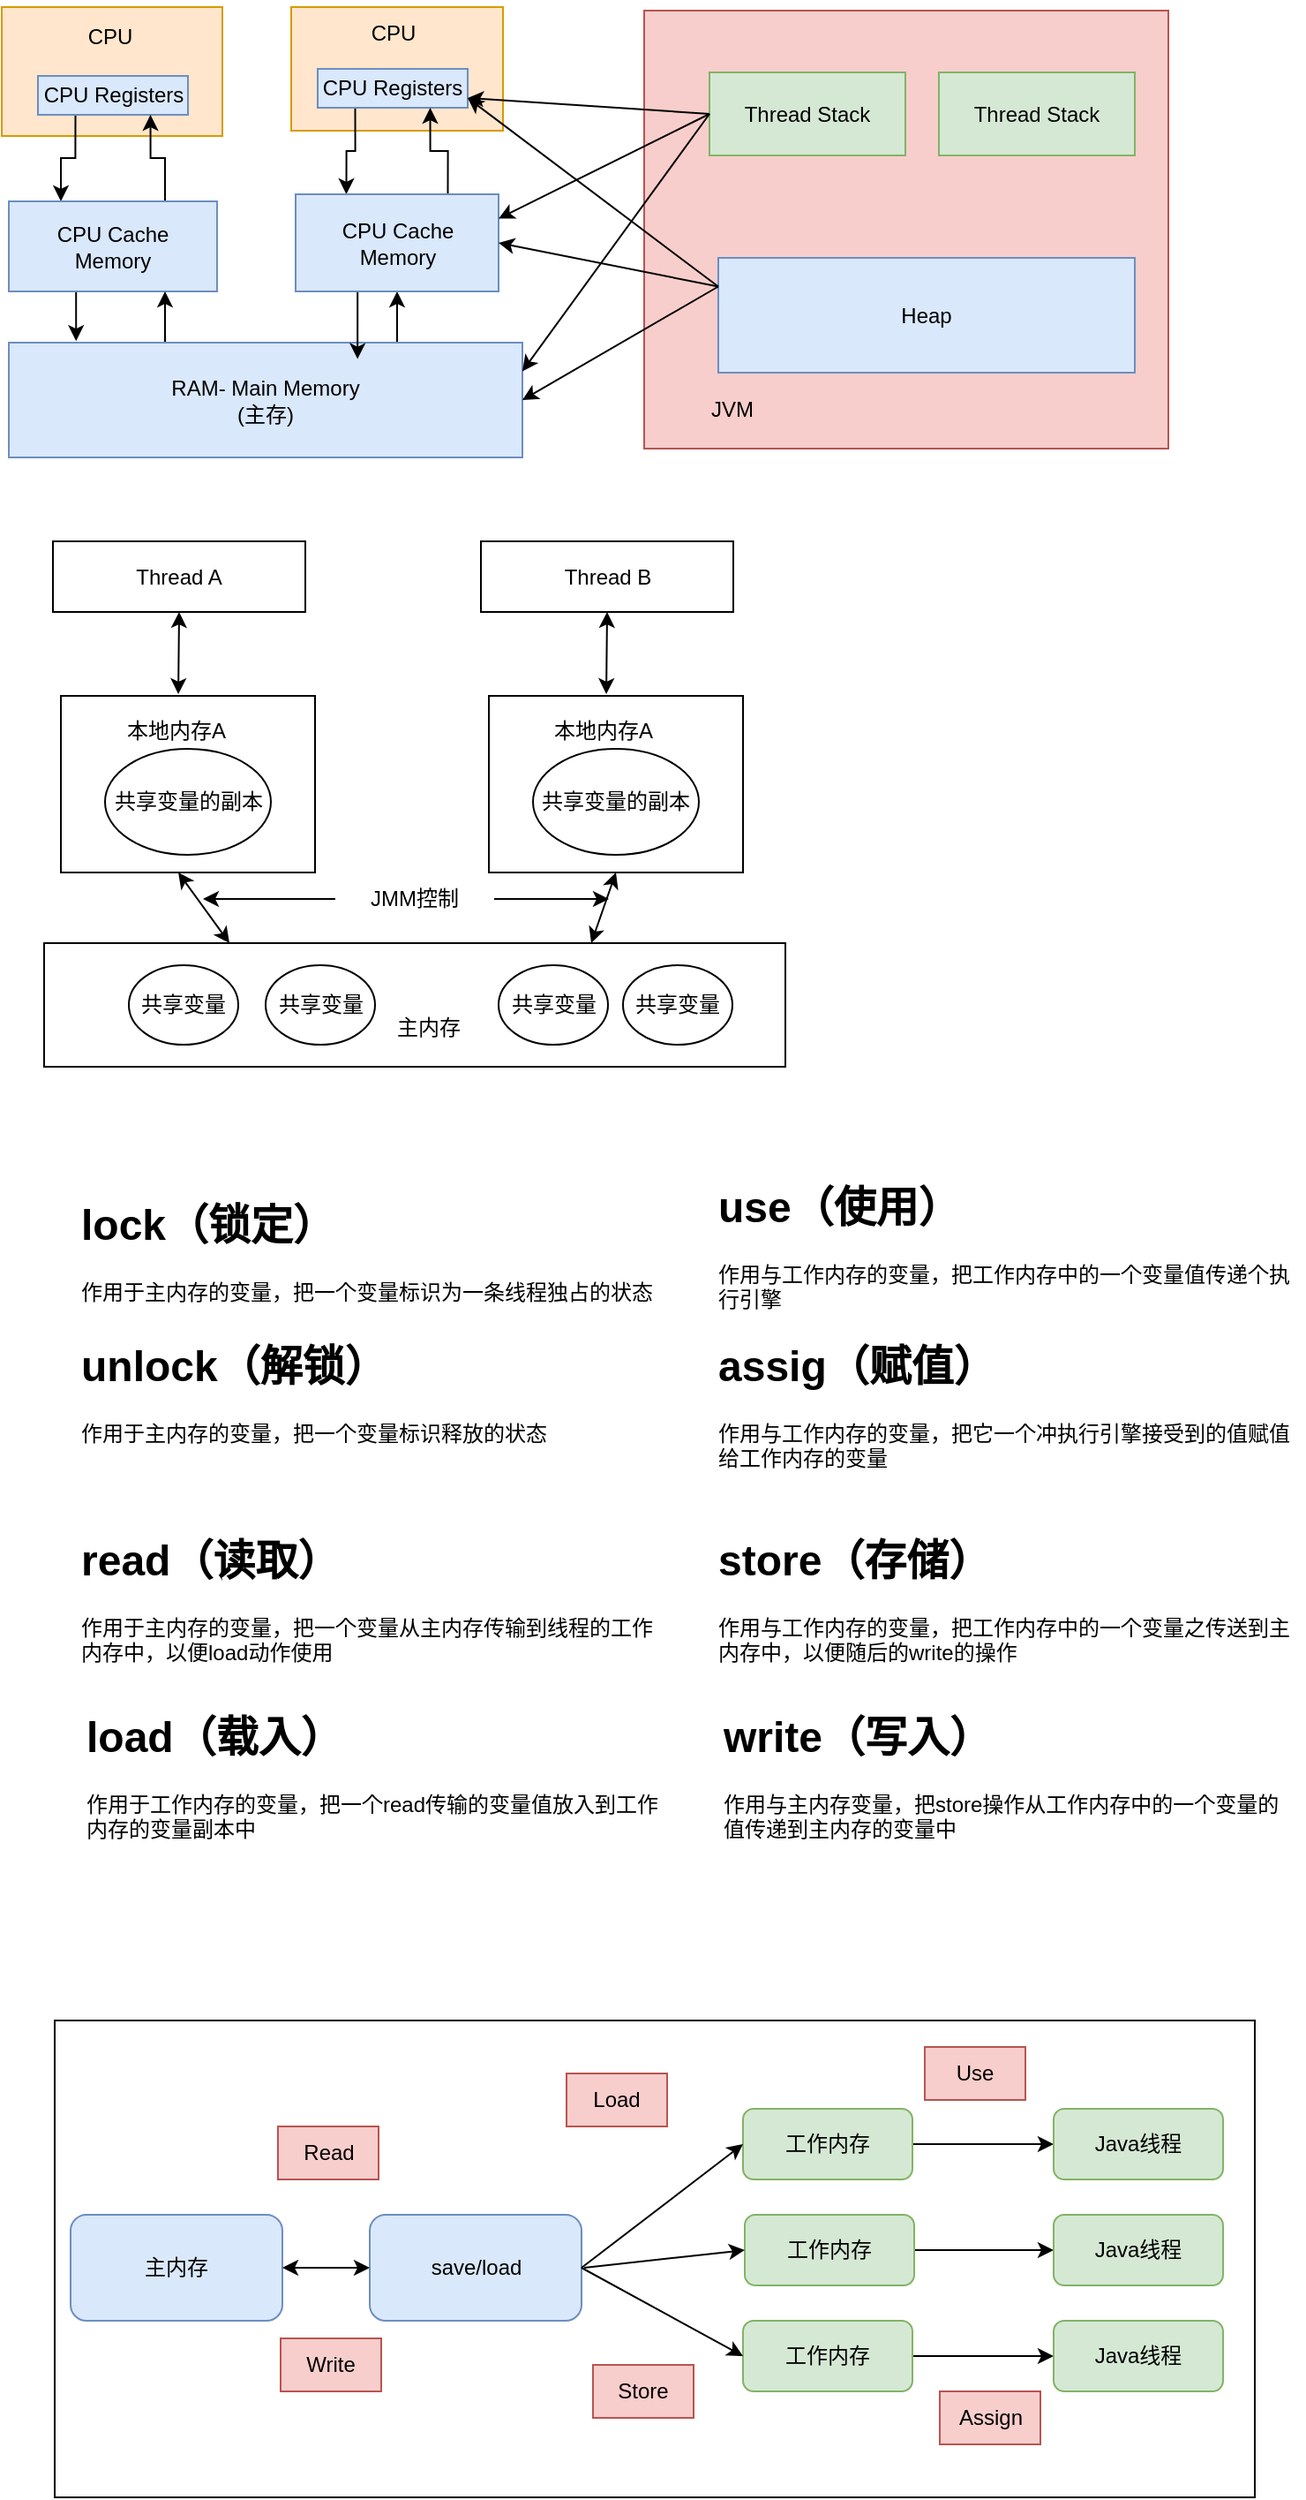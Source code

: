<mxfile version="12.1.7" type="github" pages="1">
  <diagram id="ILxC6_wEYAGkN3Qzh64Z" name="Page-1">
    <mxGraphModel dx="942" dy="582" grid="1" gridSize="10" guides="1" tooltips="1" connect="1" arrows="1" fold="1" page="1" pageScale="1" pageWidth="827" pageHeight="1169" math="0" shadow="0">
      <root>
        <mxCell id="0"/>
        <mxCell id="1" parent="0"/>
        <mxCell id="YYaNBqdhBjBN7z7zkRMa-1" value="" style="rounded=0;whiteSpace=wrap;html=1;" vertex="1" parent="1">
          <mxGeometry x="116" y="2180" width="680" height="270" as="geometry"/>
        </mxCell>
        <mxCell id="YYaNBqdhBjBN7z7zkRMa-2" value="" style="rounded=0;whiteSpace=wrap;html=1;fillColor=#f8cecc;strokeColor=#b85450;" vertex="1" parent="1">
          <mxGeometry x="450" y="1042" width="297" height="248" as="geometry"/>
        </mxCell>
        <mxCell id="YYaNBqdhBjBN7z7zkRMa-3" value="" style="rounded=0;whiteSpace=wrap;html=1;fillColor=#ffe6cc;strokeColor=#d79b00;" vertex="1" parent="1">
          <mxGeometry x="86" y="1040" width="125" height="73" as="geometry"/>
        </mxCell>
        <mxCell id="YYaNBqdhBjBN7z7zkRMa-4" value="CPU" style="text;html=1;strokeColor=none;fillColor=none;align=center;verticalAlign=middle;whiteSpace=wrap;rounded=0;direction=south;" vertex="1" parent="1">
          <mxGeometry x="135" y="1036.5" width="25" height="40" as="geometry"/>
        </mxCell>
        <mxCell id="YYaNBqdhBjBN7z7zkRMa-5" style="edgeStyle=orthogonalEdgeStyle;rounded=0;orthogonalLoop=1;jettySize=auto;html=1;exitX=0.25;exitY=1;exitDx=0;exitDy=0;entryX=0.25;entryY=0;entryDx=0;entryDy=0;" edge="1" parent="1" source="YYaNBqdhBjBN7z7zkRMa-6" target="YYaNBqdhBjBN7z7zkRMa-9">
          <mxGeometry relative="1" as="geometry"/>
        </mxCell>
        <mxCell id="YYaNBqdhBjBN7z7zkRMa-6" value="CPU Registers" style="rounded=0;whiteSpace=wrap;html=1;fillColor=#dae8fc;strokeColor=#6c8ebf;" vertex="1" parent="1">
          <mxGeometry x="106.5" y="1079" width="85" height="22" as="geometry"/>
        </mxCell>
        <mxCell id="YYaNBqdhBjBN7z7zkRMa-7" style="edgeStyle=orthogonalEdgeStyle;rounded=0;orthogonalLoop=1;jettySize=auto;html=1;exitX=0.75;exitY=0;exitDx=0;exitDy=0;entryX=0.75;entryY=1;entryDx=0;entryDy=0;" edge="1" parent="1" source="YYaNBqdhBjBN7z7zkRMa-9" target="YYaNBqdhBjBN7z7zkRMa-6">
          <mxGeometry relative="1" as="geometry"/>
        </mxCell>
        <mxCell id="YYaNBqdhBjBN7z7zkRMa-8" style="edgeStyle=orthogonalEdgeStyle;rounded=0;orthogonalLoop=1;jettySize=auto;html=1;exitX=0.25;exitY=1;exitDx=0;exitDy=0;entryX=0.131;entryY=-0.014;entryDx=0;entryDy=0;entryPerimeter=0;" edge="1" parent="1" source="YYaNBqdhBjBN7z7zkRMa-9" target="YYaNBqdhBjBN7z7zkRMa-12">
          <mxGeometry relative="1" as="geometry"/>
        </mxCell>
        <mxCell id="YYaNBqdhBjBN7z7zkRMa-9" value="CPU Cache&lt;br&gt;Memory" style="rounded=0;whiteSpace=wrap;html=1;fillColor=#dae8fc;strokeColor=#6c8ebf;" vertex="1" parent="1">
          <mxGeometry x="90" y="1150" width="118" height="51" as="geometry"/>
        </mxCell>
        <mxCell id="YYaNBqdhBjBN7z7zkRMa-10" style="edgeStyle=orthogonalEdgeStyle;rounded=0;orthogonalLoop=1;jettySize=auto;html=1;exitX=0.25;exitY=0;exitDx=0;exitDy=0;entryX=0.75;entryY=1;entryDx=0;entryDy=0;" edge="1" parent="1" source="YYaNBqdhBjBN7z7zkRMa-12" target="YYaNBqdhBjBN7z7zkRMa-9">
          <mxGeometry relative="1" as="geometry"/>
        </mxCell>
        <mxCell id="YYaNBqdhBjBN7z7zkRMa-11" style="edgeStyle=orthogonalEdgeStyle;rounded=0;orthogonalLoop=1;jettySize=auto;html=1;exitX=0.75;exitY=0;exitDx=0;exitDy=0;entryX=0.5;entryY=1;entryDx=0;entryDy=0;" edge="1" parent="1" source="YYaNBqdhBjBN7z7zkRMa-12" target="YYaNBqdhBjBN7z7zkRMa-19">
          <mxGeometry relative="1" as="geometry">
            <mxPoint x="330" y="1190" as="targetPoint"/>
          </mxGeometry>
        </mxCell>
        <mxCell id="YYaNBqdhBjBN7z7zkRMa-12" value="RAM- Main Memory&lt;br&gt;(主存)" style="rounded=0;whiteSpace=wrap;html=1;fillColor=#dae8fc;strokeColor=#6c8ebf;" vertex="1" parent="1">
          <mxGeometry x="90" y="1230" width="291" height="65" as="geometry"/>
        </mxCell>
        <mxCell id="YYaNBqdhBjBN7z7zkRMa-13" value="" style="rounded=0;whiteSpace=wrap;html=1;fillColor=#ffe6cc;strokeColor=#d79b00;" vertex="1" parent="1">
          <mxGeometry x="250" y="1040" width="120" height="70" as="geometry"/>
        </mxCell>
        <mxCell id="YYaNBqdhBjBN7z7zkRMa-14" value="CPU" style="text;html=1;strokeColor=none;fillColor=none;align=center;verticalAlign=middle;whiteSpace=wrap;rounded=0;" vertex="1" parent="1">
          <mxGeometry x="287.5" y="1042" width="40" height="25" as="geometry"/>
        </mxCell>
        <mxCell id="YYaNBqdhBjBN7z7zkRMa-15" style="edgeStyle=orthogonalEdgeStyle;rounded=0;orthogonalLoop=1;jettySize=auto;html=1;exitX=0.25;exitY=1;exitDx=0;exitDy=0;entryX=0.25;entryY=0;entryDx=0;entryDy=0;" edge="1" parent="1" source="YYaNBqdhBjBN7z7zkRMa-16" target="YYaNBqdhBjBN7z7zkRMa-19">
          <mxGeometry relative="1" as="geometry"/>
        </mxCell>
        <mxCell id="YYaNBqdhBjBN7z7zkRMa-16" value="CPU Registers" style="rounded=0;whiteSpace=wrap;html=1;fillColor=#dae8fc;strokeColor=#6c8ebf;" vertex="1" parent="1">
          <mxGeometry x="265" y="1075" width="85" height="22" as="geometry"/>
        </mxCell>
        <mxCell id="YYaNBqdhBjBN7z7zkRMa-17" style="edgeStyle=orthogonalEdgeStyle;rounded=0;orthogonalLoop=1;jettySize=auto;html=1;exitX=0.75;exitY=0;exitDx=0;exitDy=0;entryX=0.75;entryY=1;entryDx=0;entryDy=0;" edge="1" parent="1" source="YYaNBqdhBjBN7z7zkRMa-19" target="YYaNBqdhBjBN7z7zkRMa-16">
          <mxGeometry relative="1" as="geometry"/>
        </mxCell>
        <mxCell id="YYaNBqdhBjBN7z7zkRMa-18" style="edgeStyle=orthogonalEdgeStyle;rounded=0;orthogonalLoop=1;jettySize=auto;html=1;exitX=0.25;exitY=1;exitDx=0;exitDy=0;entryX=0.679;entryY=0.143;entryDx=0;entryDy=0;entryPerimeter=0;" edge="1" parent="1" source="YYaNBqdhBjBN7z7zkRMa-19" target="YYaNBqdhBjBN7z7zkRMa-12">
          <mxGeometry relative="1" as="geometry"/>
        </mxCell>
        <mxCell id="YYaNBqdhBjBN7z7zkRMa-19" value="CPU Cache&lt;br&gt;Memory" style="rounded=0;whiteSpace=wrap;html=1;fillColor=#dae8fc;strokeColor=#6c8ebf;" vertex="1" parent="1">
          <mxGeometry x="252.5" y="1146" width="115" height="55" as="geometry"/>
        </mxCell>
        <mxCell id="YYaNBqdhBjBN7z7zkRMa-20" value="Thread Stack" style="rounded=0;whiteSpace=wrap;html=1;fillColor=#d5e8d4;strokeColor=#82b366;" vertex="1" parent="1">
          <mxGeometry x="487" y="1077" width="111" height="47" as="geometry"/>
        </mxCell>
        <mxCell id="YYaNBqdhBjBN7z7zkRMa-21" value="Heap" style="rounded=0;whiteSpace=wrap;html=1;fillColor=#dae8fc;strokeColor=#6c8ebf;" vertex="1" parent="1">
          <mxGeometry x="492" y="1182" width="236" height="65" as="geometry"/>
        </mxCell>
        <mxCell id="YYaNBqdhBjBN7z7zkRMa-22" value="Thread Stack" style="rounded=0;whiteSpace=wrap;html=1;fillColor=#d5e8d4;strokeColor=#82b366;" vertex="1" parent="1">
          <mxGeometry x="617" y="1077" width="111" height="47" as="geometry"/>
        </mxCell>
        <mxCell id="YYaNBqdhBjBN7z7zkRMa-23" value="" style="endArrow=classic;html=1;exitX=0;exitY=0.5;exitDx=0;exitDy=0;entryX=1;entryY=0.75;entryDx=0;entryDy=0;" edge="1" parent="1" source="YYaNBqdhBjBN7z7zkRMa-20" target="YYaNBqdhBjBN7z7zkRMa-16">
          <mxGeometry width="50" height="50" relative="1" as="geometry">
            <mxPoint x="360" y="1110" as="sourcePoint"/>
            <mxPoint x="410" y="1060" as="targetPoint"/>
          </mxGeometry>
        </mxCell>
        <mxCell id="YYaNBqdhBjBN7z7zkRMa-24" value="" style="endArrow=classic;html=1;exitX=0;exitY=0.5;exitDx=0;exitDy=0;entryX=1;entryY=0.25;entryDx=0;entryDy=0;" edge="1" parent="1" source="YYaNBqdhBjBN7z7zkRMa-20" target="YYaNBqdhBjBN7z7zkRMa-19">
          <mxGeometry width="50" height="50" relative="1" as="geometry">
            <mxPoint x="370" y="1210" as="sourcePoint"/>
            <mxPoint x="420" y="1160" as="targetPoint"/>
          </mxGeometry>
        </mxCell>
        <mxCell id="YYaNBqdhBjBN7z7zkRMa-25" value="" style="endArrow=classic;html=1;exitX=0;exitY=0.5;exitDx=0;exitDy=0;entryX=1;entryY=0.25;entryDx=0;entryDy=0;" edge="1" parent="1" source="YYaNBqdhBjBN7z7zkRMa-20" target="YYaNBqdhBjBN7z7zkRMa-12">
          <mxGeometry width="50" height="50" relative="1" as="geometry">
            <mxPoint x="340" y="1330" as="sourcePoint"/>
            <mxPoint x="390" y="1280" as="targetPoint"/>
          </mxGeometry>
        </mxCell>
        <mxCell id="YYaNBqdhBjBN7z7zkRMa-26" value="" style="endArrow=classic;html=1;exitX=0;exitY=0.25;exitDx=0;exitDy=0;entryX=1;entryY=0.75;entryDx=0;entryDy=0;" edge="1" parent="1" source="YYaNBqdhBjBN7z7zkRMa-21" target="YYaNBqdhBjBN7z7zkRMa-16">
          <mxGeometry width="50" height="50" relative="1" as="geometry">
            <mxPoint x="330" y="1330" as="sourcePoint"/>
            <mxPoint x="380" y="1280" as="targetPoint"/>
          </mxGeometry>
        </mxCell>
        <mxCell id="YYaNBqdhBjBN7z7zkRMa-27" value="" style="endArrow=classic;html=1;exitX=0;exitY=0.25;exitDx=0;exitDy=0;entryX=1;entryY=0.5;entryDx=0;entryDy=0;" edge="1" parent="1" source="YYaNBqdhBjBN7z7zkRMa-21" target="YYaNBqdhBjBN7z7zkRMa-19">
          <mxGeometry width="50" height="50" relative="1" as="geometry">
            <mxPoint x="340" y="1360" as="sourcePoint"/>
            <mxPoint x="390" y="1310" as="targetPoint"/>
          </mxGeometry>
        </mxCell>
        <mxCell id="YYaNBqdhBjBN7z7zkRMa-28" value="" style="endArrow=classic;html=1;exitX=0;exitY=0.25;exitDx=0;exitDy=0;entryX=1;entryY=0.5;entryDx=0;entryDy=0;" edge="1" parent="1" source="YYaNBqdhBjBN7z7zkRMa-21" target="YYaNBqdhBjBN7z7zkRMa-12">
          <mxGeometry width="50" height="50" relative="1" as="geometry">
            <mxPoint x="380" y="1350" as="sourcePoint"/>
            <mxPoint x="430" y="1300" as="targetPoint"/>
          </mxGeometry>
        </mxCell>
        <mxCell id="YYaNBqdhBjBN7z7zkRMa-29" value="JVM" style="text;html=1;strokeColor=none;fillColor=none;align=center;verticalAlign=middle;whiteSpace=wrap;rounded=0;" vertex="1" parent="1">
          <mxGeometry x="480" y="1258" width="40" height="20" as="geometry"/>
        </mxCell>
        <mxCell id="YYaNBqdhBjBN7z7zkRMa-30" value="Thread A" style="rounded=0;whiteSpace=wrap;html=1;" vertex="1" parent="1">
          <mxGeometry x="115" y="1342.5" width="143" height="40" as="geometry"/>
        </mxCell>
        <mxCell id="YYaNBqdhBjBN7z7zkRMa-31" value="" style="rounded=0;whiteSpace=wrap;html=1;" vertex="1" parent="1">
          <mxGeometry x="119.5" y="1430" width="144" height="100" as="geometry"/>
        </mxCell>
        <mxCell id="YYaNBqdhBjBN7z7zkRMa-32" value="本地内存A" style="text;html=1;strokeColor=none;fillColor=none;align=center;verticalAlign=middle;whiteSpace=wrap;rounded=0;" vertex="1" parent="1">
          <mxGeometry x="148.5" y="1440" width="72" height="20" as="geometry"/>
        </mxCell>
        <mxCell id="YYaNBqdhBjBN7z7zkRMa-33" style="edgeStyle=orthogonalEdgeStyle;rounded=0;orthogonalLoop=1;jettySize=auto;html=1;exitX=0.5;exitY=1;exitDx=0;exitDy=0;" edge="1" parent="1" source="YYaNBqdhBjBN7z7zkRMa-32" target="YYaNBqdhBjBN7z7zkRMa-32">
          <mxGeometry relative="1" as="geometry"/>
        </mxCell>
        <mxCell id="YYaNBqdhBjBN7z7zkRMa-34" value="共享变量的副本" style="ellipse;whiteSpace=wrap;html=1;" vertex="1" parent="1">
          <mxGeometry x="144.5" y="1460" width="94" height="60" as="geometry"/>
        </mxCell>
        <mxCell id="YYaNBqdhBjBN7z7zkRMa-35" value="" style="rounded=0;whiteSpace=wrap;html=1;" vertex="1" parent="1">
          <mxGeometry x="110" y="1570" width="420" height="70" as="geometry"/>
        </mxCell>
        <mxCell id="YYaNBqdhBjBN7z7zkRMa-36" value="共享变量" style="ellipse;whiteSpace=wrap;html=1;" vertex="1" parent="1">
          <mxGeometry x="158" y="1582.5" width="62" height="45" as="geometry"/>
        </mxCell>
        <mxCell id="YYaNBqdhBjBN7z7zkRMa-37" value="共享变量" style="ellipse;whiteSpace=wrap;html=1;" vertex="1" parent="1">
          <mxGeometry x="235.5" y="1582.5" width="62" height="45" as="geometry"/>
        </mxCell>
        <mxCell id="YYaNBqdhBjBN7z7zkRMa-38" value="共享变量" style="ellipse;whiteSpace=wrap;html=1;" vertex="1" parent="1">
          <mxGeometry x="367.5" y="1582.5" width="62" height="45" as="geometry"/>
        </mxCell>
        <mxCell id="YYaNBqdhBjBN7z7zkRMa-39" value="共享变量" style="ellipse;whiteSpace=wrap;html=1;" vertex="1" parent="1">
          <mxGeometry x="438" y="1582.5" width="62" height="45" as="geometry"/>
        </mxCell>
        <mxCell id="YYaNBqdhBjBN7z7zkRMa-40" value="" style="endArrow=classic;startArrow=classic;html=1;entryX=0.5;entryY=1;entryDx=0;entryDy=0;exitX=0.462;exitY=-0.01;exitDx=0;exitDy=0;exitPerimeter=0;" edge="1" parent="1" source="YYaNBqdhBjBN7z7zkRMa-31" target="YYaNBqdhBjBN7z7zkRMa-30">
          <mxGeometry width="50" height="50" relative="1" as="geometry">
            <mxPoint x="150" y="1440" as="sourcePoint"/>
            <mxPoint x="200" y="1390" as="targetPoint"/>
          </mxGeometry>
        </mxCell>
        <mxCell id="YYaNBqdhBjBN7z7zkRMa-41" value="" style="endArrow=classic;startArrow=classic;html=1;entryX=0.462;entryY=1;entryDx=0;entryDy=0;entryPerimeter=0;exitX=0.25;exitY=0;exitDx=0;exitDy=0;" edge="1" parent="1" source="YYaNBqdhBjBN7z7zkRMa-35" target="YYaNBqdhBjBN7z7zkRMa-31">
          <mxGeometry width="50" height="50" relative="1" as="geometry">
            <mxPoint x="140" y="1600" as="sourcePoint"/>
            <mxPoint x="190" y="1550" as="targetPoint"/>
          </mxGeometry>
        </mxCell>
        <mxCell id="YYaNBqdhBjBN7z7zkRMa-42" value="Thread B" style="rounded=0;whiteSpace=wrap;html=1;" vertex="1" parent="1">
          <mxGeometry x="357.5" y="1342.5" width="143" height="40" as="geometry"/>
        </mxCell>
        <mxCell id="YYaNBqdhBjBN7z7zkRMa-43" value="" style="rounded=0;whiteSpace=wrap;html=1;" vertex="1" parent="1">
          <mxGeometry x="362" y="1430" width="144" height="100" as="geometry"/>
        </mxCell>
        <mxCell id="YYaNBqdhBjBN7z7zkRMa-44" value="本地内存A" style="text;html=1;strokeColor=none;fillColor=none;align=center;verticalAlign=middle;whiteSpace=wrap;rounded=0;" vertex="1" parent="1">
          <mxGeometry x="391" y="1440" width="72" height="20" as="geometry"/>
        </mxCell>
        <mxCell id="YYaNBqdhBjBN7z7zkRMa-45" style="edgeStyle=orthogonalEdgeStyle;rounded=0;orthogonalLoop=1;jettySize=auto;html=1;exitX=0.5;exitY=1;exitDx=0;exitDy=0;" edge="1" parent="1" source="YYaNBqdhBjBN7z7zkRMa-44" target="YYaNBqdhBjBN7z7zkRMa-44">
          <mxGeometry relative="1" as="geometry"/>
        </mxCell>
        <mxCell id="YYaNBqdhBjBN7z7zkRMa-46" value="共享变量的副本" style="ellipse;whiteSpace=wrap;html=1;" vertex="1" parent="1">
          <mxGeometry x="387" y="1460" width="94" height="60" as="geometry"/>
        </mxCell>
        <mxCell id="YYaNBqdhBjBN7z7zkRMa-47" value="" style="endArrow=classic;startArrow=classic;html=1;entryX=0.5;entryY=1;entryDx=0;entryDy=0;exitX=0.462;exitY=-0.01;exitDx=0;exitDy=0;exitPerimeter=0;" edge="1" parent="1" source="YYaNBqdhBjBN7z7zkRMa-43" target="YYaNBqdhBjBN7z7zkRMa-42">
          <mxGeometry width="50" height="50" relative="1" as="geometry">
            <mxPoint x="392.5" y="1440" as="sourcePoint"/>
            <mxPoint x="442.5" y="1390" as="targetPoint"/>
          </mxGeometry>
        </mxCell>
        <mxCell id="YYaNBqdhBjBN7z7zkRMa-48" value="" style="endArrow=classic;startArrow=classic;html=1;entryX=0.5;entryY=1;entryDx=0;entryDy=0;" edge="1" parent="1" target="YYaNBqdhBjBN7z7zkRMa-43">
          <mxGeometry width="50" height="50" relative="1" as="geometry">
            <mxPoint x="420" y="1570" as="sourcePoint"/>
            <mxPoint x="470" y="1520" as="targetPoint"/>
          </mxGeometry>
        </mxCell>
        <mxCell id="YYaNBqdhBjBN7z7zkRMa-49" style="edgeStyle=orthogonalEdgeStyle;rounded=0;orthogonalLoop=1;jettySize=auto;html=1;exitX=0;exitY=0.5;exitDx=0;exitDy=0;" edge="1" parent="1" source="YYaNBqdhBjBN7z7zkRMa-51">
          <mxGeometry relative="1" as="geometry">
            <mxPoint x="200" y="1545" as="targetPoint"/>
          </mxGeometry>
        </mxCell>
        <mxCell id="YYaNBqdhBjBN7z7zkRMa-50" style="edgeStyle=orthogonalEdgeStyle;rounded=0;orthogonalLoop=1;jettySize=auto;html=1;exitX=1;exitY=0.5;exitDx=0;exitDy=0;" edge="1" parent="1" source="YYaNBqdhBjBN7z7zkRMa-51">
          <mxGeometry relative="1" as="geometry">
            <mxPoint x="430" y="1545" as="targetPoint"/>
          </mxGeometry>
        </mxCell>
        <mxCell id="YYaNBqdhBjBN7z7zkRMa-51" value="JMM控制" style="text;html=1;strokeColor=none;fillColor=none;align=center;verticalAlign=middle;whiteSpace=wrap;rounded=0;" vertex="1" parent="1">
          <mxGeometry x="275" y="1530" width="90" height="30" as="geometry"/>
        </mxCell>
        <mxCell id="YYaNBqdhBjBN7z7zkRMa-52" value="主内存" style="text;html=1;strokeColor=none;fillColor=none;align=center;verticalAlign=middle;whiteSpace=wrap;rounded=0;" vertex="1" parent="1">
          <mxGeometry x="307.5" y="1607.5" width="40" height="20" as="geometry"/>
        </mxCell>
        <mxCell id="YYaNBqdhBjBN7z7zkRMa-53" value="&lt;h1&gt;lock（锁定）&lt;/h1&gt;&lt;p&gt;作用于主内存的变量，把一个变量标识为一条线程独占的状态&lt;/p&gt;" style="text;html=1;strokeColor=none;fillColor=none;spacing=5;spacingTop=-20;whiteSpace=wrap;overflow=hidden;rounded=0;" vertex="1" parent="1">
          <mxGeometry x="126" y="1710" width="334" height="70" as="geometry"/>
        </mxCell>
        <mxCell id="YYaNBqdhBjBN7z7zkRMa-54" value="&lt;h1&gt;unlock（解锁）&lt;/h1&gt;&lt;p&gt;作用于主内存的变量，把一个变量标识释放的状态&lt;/p&gt;" style="text;html=1;strokeColor=none;fillColor=none;spacing=5;spacingTop=-20;whiteSpace=wrap;overflow=hidden;rounded=0;" vertex="1" parent="1">
          <mxGeometry x="126" y="1790" width="334" height="70" as="geometry"/>
        </mxCell>
        <mxCell id="YYaNBqdhBjBN7z7zkRMa-55" value="&lt;h1&gt;read（读取）&lt;/h1&gt;&lt;p&gt;作用于主内存的变量，把一个变量从主内存传输到线程的工作内存中，以便load动作使用&lt;/p&gt;" style="text;html=1;strokeColor=none;fillColor=none;spacing=5;spacingTop=-20;whiteSpace=wrap;overflow=hidden;rounded=0;" vertex="1" parent="1">
          <mxGeometry x="126" y="1900" width="334" height="80" as="geometry"/>
        </mxCell>
        <mxCell id="YYaNBqdhBjBN7z7zkRMa-56" value="&lt;h1&gt;load（载入）&lt;/h1&gt;&lt;p&gt;作用于工作内存的变量，把一个read传输的变量值放入到工作内存的变量副本中&lt;/p&gt;" style="text;html=1;strokeColor=none;fillColor=none;spacing=5;spacingTop=-20;whiteSpace=wrap;overflow=hidden;rounded=0;" vertex="1" parent="1">
          <mxGeometry x="129" y="2000" width="334" height="80" as="geometry"/>
        </mxCell>
        <mxCell id="YYaNBqdhBjBN7z7zkRMa-57" value="&lt;h1&gt;use（使用）&lt;/h1&gt;&lt;p&gt;作用与工作内存的变量，把工作内存中的一个变量值传递个执行引擎&lt;/p&gt;" style="text;html=1;strokeColor=none;fillColor=none;spacing=5;spacingTop=-20;whiteSpace=wrap;overflow=hidden;rounded=0;" vertex="1" parent="1">
          <mxGeometry x="487" y="1700" width="334" height="80" as="geometry"/>
        </mxCell>
        <mxCell id="YYaNBqdhBjBN7z7zkRMa-58" value="&lt;h1&gt;assig（赋值）&lt;/h1&gt;&lt;p&gt;作用与工作内存的变量，把它一个冲执行引擎接受到的值赋值给工作内存的变量&lt;/p&gt;" style="text;html=1;strokeColor=none;fillColor=none;spacing=5;spacingTop=-20;whiteSpace=wrap;overflow=hidden;rounded=0;" vertex="1" parent="1">
          <mxGeometry x="487" y="1790" width="334" height="90" as="geometry"/>
        </mxCell>
        <mxCell id="YYaNBqdhBjBN7z7zkRMa-59" value="&lt;h1&gt;store（存储）&lt;/h1&gt;&lt;p&gt;作用与工作内存的变量，把工作内存中的一个变量之传送到主内存中，以便随后的write的操作&lt;br&gt;&lt;/p&gt;" style="text;html=1;strokeColor=none;fillColor=none;spacing=5;spacingTop=-20;whiteSpace=wrap;overflow=hidden;rounded=0;" vertex="1" parent="1">
          <mxGeometry x="487" y="1900" width="334" height="80" as="geometry"/>
        </mxCell>
        <mxCell id="YYaNBqdhBjBN7z7zkRMa-60" value="&lt;h1&gt;write（写入）&lt;/h1&gt;&lt;p&gt;作用与主内存变量，把store操作从工作内存中的一个变量的值传递到主内存的变量中&lt;/p&gt;" style="text;html=1;strokeColor=none;fillColor=none;spacing=5;spacingTop=-20;whiteSpace=wrap;overflow=hidden;rounded=0;" vertex="1" parent="1">
          <mxGeometry x="490" y="2000" width="334" height="80" as="geometry"/>
        </mxCell>
        <mxCell id="YYaNBqdhBjBN7z7zkRMa-61" value="主内存" style="rounded=1;whiteSpace=wrap;html=1;fillColor=#dae8fc;strokeColor=#6c8ebf;" vertex="1" parent="1">
          <mxGeometry x="125" y="2290" width="120" height="60" as="geometry"/>
        </mxCell>
        <mxCell id="YYaNBqdhBjBN7z7zkRMa-62" value="save/load" style="rounded=1;whiteSpace=wrap;html=1;fillColor=#dae8fc;strokeColor=#6c8ebf;" vertex="1" parent="1">
          <mxGeometry x="294.5" y="2290" width="120" height="60" as="geometry"/>
        </mxCell>
        <mxCell id="YYaNBqdhBjBN7z7zkRMa-63" value="" style="edgeStyle=orthogonalEdgeStyle;rounded=0;orthogonalLoop=1;jettySize=auto;html=1;" edge="1" parent="1" source="YYaNBqdhBjBN7z7zkRMa-64" target="YYaNBqdhBjBN7z7zkRMa-65">
          <mxGeometry relative="1" as="geometry"/>
        </mxCell>
        <mxCell id="YYaNBqdhBjBN7z7zkRMa-64" value="工作内存" style="rounded=1;whiteSpace=wrap;html=1;fillColor=#d5e8d4;strokeColor=#82b366;" vertex="1" parent="1">
          <mxGeometry x="506" y="2230" width="96" height="40" as="geometry"/>
        </mxCell>
        <mxCell id="YYaNBqdhBjBN7z7zkRMa-65" value="Java线程" style="rounded=1;whiteSpace=wrap;html=1;fillColor=#d5e8d4;strokeColor=#82b366;" vertex="1" parent="1">
          <mxGeometry x="682" y="2230" width="96" height="40" as="geometry"/>
        </mxCell>
        <mxCell id="YYaNBqdhBjBN7z7zkRMa-66" style="edgeStyle=orthogonalEdgeStyle;rounded=0;orthogonalLoop=1;jettySize=auto;html=1;exitX=1;exitY=0.5;exitDx=0;exitDy=0;entryX=0;entryY=0.5;entryDx=0;entryDy=0;" edge="1" parent="1" source="YYaNBqdhBjBN7z7zkRMa-67" target="YYaNBqdhBjBN7z7zkRMa-75">
          <mxGeometry relative="1" as="geometry"/>
        </mxCell>
        <mxCell id="YYaNBqdhBjBN7z7zkRMa-67" value="工作内存" style="rounded=1;whiteSpace=wrap;html=1;fillColor=#d5e8d4;strokeColor=#82b366;" vertex="1" parent="1">
          <mxGeometry x="506" y="2350" width="96" height="40" as="geometry"/>
        </mxCell>
        <mxCell id="YYaNBqdhBjBN7z7zkRMa-68" style="edgeStyle=orthogonalEdgeStyle;rounded=0;orthogonalLoop=1;jettySize=auto;html=1;exitX=1;exitY=0.5;exitDx=0;exitDy=0;entryX=0;entryY=0.5;entryDx=0;entryDy=0;" edge="1" parent="1" source="YYaNBqdhBjBN7z7zkRMa-69" target="YYaNBqdhBjBN7z7zkRMa-74">
          <mxGeometry relative="1" as="geometry"/>
        </mxCell>
        <mxCell id="YYaNBqdhBjBN7z7zkRMa-69" value="工作内存" style="rounded=1;whiteSpace=wrap;html=1;fillColor=#d5e8d4;strokeColor=#82b366;" vertex="1" parent="1">
          <mxGeometry x="507" y="2290" width="96" height="40" as="geometry"/>
        </mxCell>
        <mxCell id="YYaNBqdhBjBN7z7zkRMa-70" value="" style="endArrow=classic;startArrow=classic;html=1;exitX=1;exitY=0.5;exitDx=0;exitDy=0;entryX=0;entryY=0.5;entryDx=0;entryDy=0;" edge="1" parent="1" source="YYaNBqdhBjBN7z7zkRMa-61" target="YYaNBqdhBjBN7z7zkRMa-62">
          <mxGeometry width="50" height="50" relative="1" as="geometry">
            <mxPoint x="256" y="2410" as="sourcePoint"/>
            <mxPoint x="306" y="2360" as="targetPoint"/>
          </mxGeometry>
        </mxCell>
        <mxCell id="YYaNBqdhBjBN7z7zkRMa-71" value="" style="endArrow=classic;html=1;exitX=1;exitY=0.5;exitDx=0;exitDy=0;entryX=0;entryY=0.5;entryDx=0;entryDy=0;" edge="1" parent="1" source="YYaNBqdhBjBN7z7zkRMa-62" target="YYaNBqdhBjBN7z7zkRMa-64">
          <mxGeometry width="50" height="50" relative="1" as="geometry">
            <mxPoint x="426" y="2310" as="sourcePoint"/>
            <mxPoint x="476" y="2260" as="targetPoint"/>
          </mxGeometry>
        </mxCell>
        <mxCell id="YYaNBqdhBjBN7z7zkRMa-72" value="" style="endArrow=classic;html=1;entryX=0;entryY=0.5;entryDx=0;entryDy=0;" edge="1" parent="1" target="YYaNBqdhBjBN7z7zkRMa-69">
          <mxGeometry width="50" height="50" relative="1" as="geometry">
            <mxPoint x="416" y="2320" as="sourcePoint"/>
            <mxPoint x="446" y="2350" as="targetPoint"/>
          </mxGeometry>
        </mxCell>
        <mxCell id="YYaNBqdhBjBN7z7zkRMa-73" value="" style="endArrow=classic;html=1;exitX=1;exitY=0.5;exitDx=0;exitDy=0;entryX=0;entryY=0.5;entryDx=0;entryDy=0;" edge="1" parent="1" source="YYaNBqdhBjBN7z7zkRMa-62" target="YYaNBqdhBjBN7z7zkRMa-67">
          <mxGeometry width="50" height="50" relative="1" as="geometry">
            <mxPoint x="416" y="2410" as="sourcePoint"/>
            <mxPoint x="466" y="2360" as="targetPoint"/>
          </mxGeometry>
        </mxCell>
        <mxCell id="YYaNBqdhBjBN7z7zkRMa-74" value="Java线程" style="rounded=1;whiteSpace=wrap;html=1;fillColor=#d5e8d4;strokeColor=#82b366;" vertex="1" parent="1">
          <mxGeometry x="682" y="2290" width="96" height="40" as="geometry"/>
        </mxCell>
        <mxCell id="YYaNBqdhBjBN7z7zkRMa-75" value="Java线程" style="rounded=1;whiteSpace=wrap;html=1;fillColor=#d5e8d4;strokeColor=#82b366;" vertex="1" parent="1">
          <mxGeometry x="682" y="2350" width="96" height="40" as="geometry"/>
        </mxCell>
        <mxCell id="YYaNBqdhBjBN7z7zkRMa-76" value="Load" style="text;html=1;strokeColor=#b85450;fillColor=#f8cecc;align=center;verticalAlign=middle;whiteSpace=wrap;rounded=0;" vertex="1" parent="1">
          <mxGeometry x="406" y="2210" width="57" height="30" as="geometry"/>
        </mxCell>
        <mxCell id="YYaNBqdhBjBN7z7zkRMa-77" value="Use" style="text;html=1;strokeColor=#b85450;fillColor=#f8cecc;align=center;verticalAlign=middle;whiteSpace=wrap;rounded=0;" vertex="1" parent="1">
          <mxGeometry x="609" y="2195" width="57" height="30" as="geometry"/>
        </mxCell>
        <mxCell id="YYaNBqdhBjBN7z7zkRMa-78" value="Read" style="text;html=1;strokeColor=#b85450;fillColor=#f8cecc;align=center;verticalAlign=middle;whiteSpace=wrap;rounded=0;" vertex="1" parent="1">
          <mxGeometry x="242.5" y="2240" width="57" height="30" as="geometry"/>
        </mxCell>
        <mxCell id="YYaNBqdhBjBN7z7zkRMa-79" value="Write" style="text;html=1;strokeColor=#b85450;fillColor=#f8cecc;align=center;verticalAlign=middle;whiteSpace=wrap;rounded=0;" vertex="1" parent="1">
          <mxGeometry x="244" y="2360" width="57" height="30" as="geometry"/>
        </mxCell>
        <mxCell id="YYaNBqdhBjBN7z7zkRMa-80" value="Store" style="text;html=1;strokeColor=#b85450;fillColor=#f8cecc;align=center;verticalAlign=middle;whiteSpace=wrap;rounded=0;" vertex="1" parent="1">
          <mxGeometry x="421" y="2375" width="57" height="30" as="geometry"/>
        </mxCell>
        <mxCell id="YYaNBqdhBjBN7z7zkRMa-81" value="Assign" style="text;html=1;strokeColor=#b85450;fillColor=#f8cecc;align=center;verticalAlign=middle;whiteSpace=wrap;rounded=0;" vertex="1" parent="1">
          <mxGeometry x="617.5" y="2390" width="57" height="30" as="geometry"/>
        </mxCell>
      </root>
    </mxGraphModel>
  </diagram>
</mxfile>
